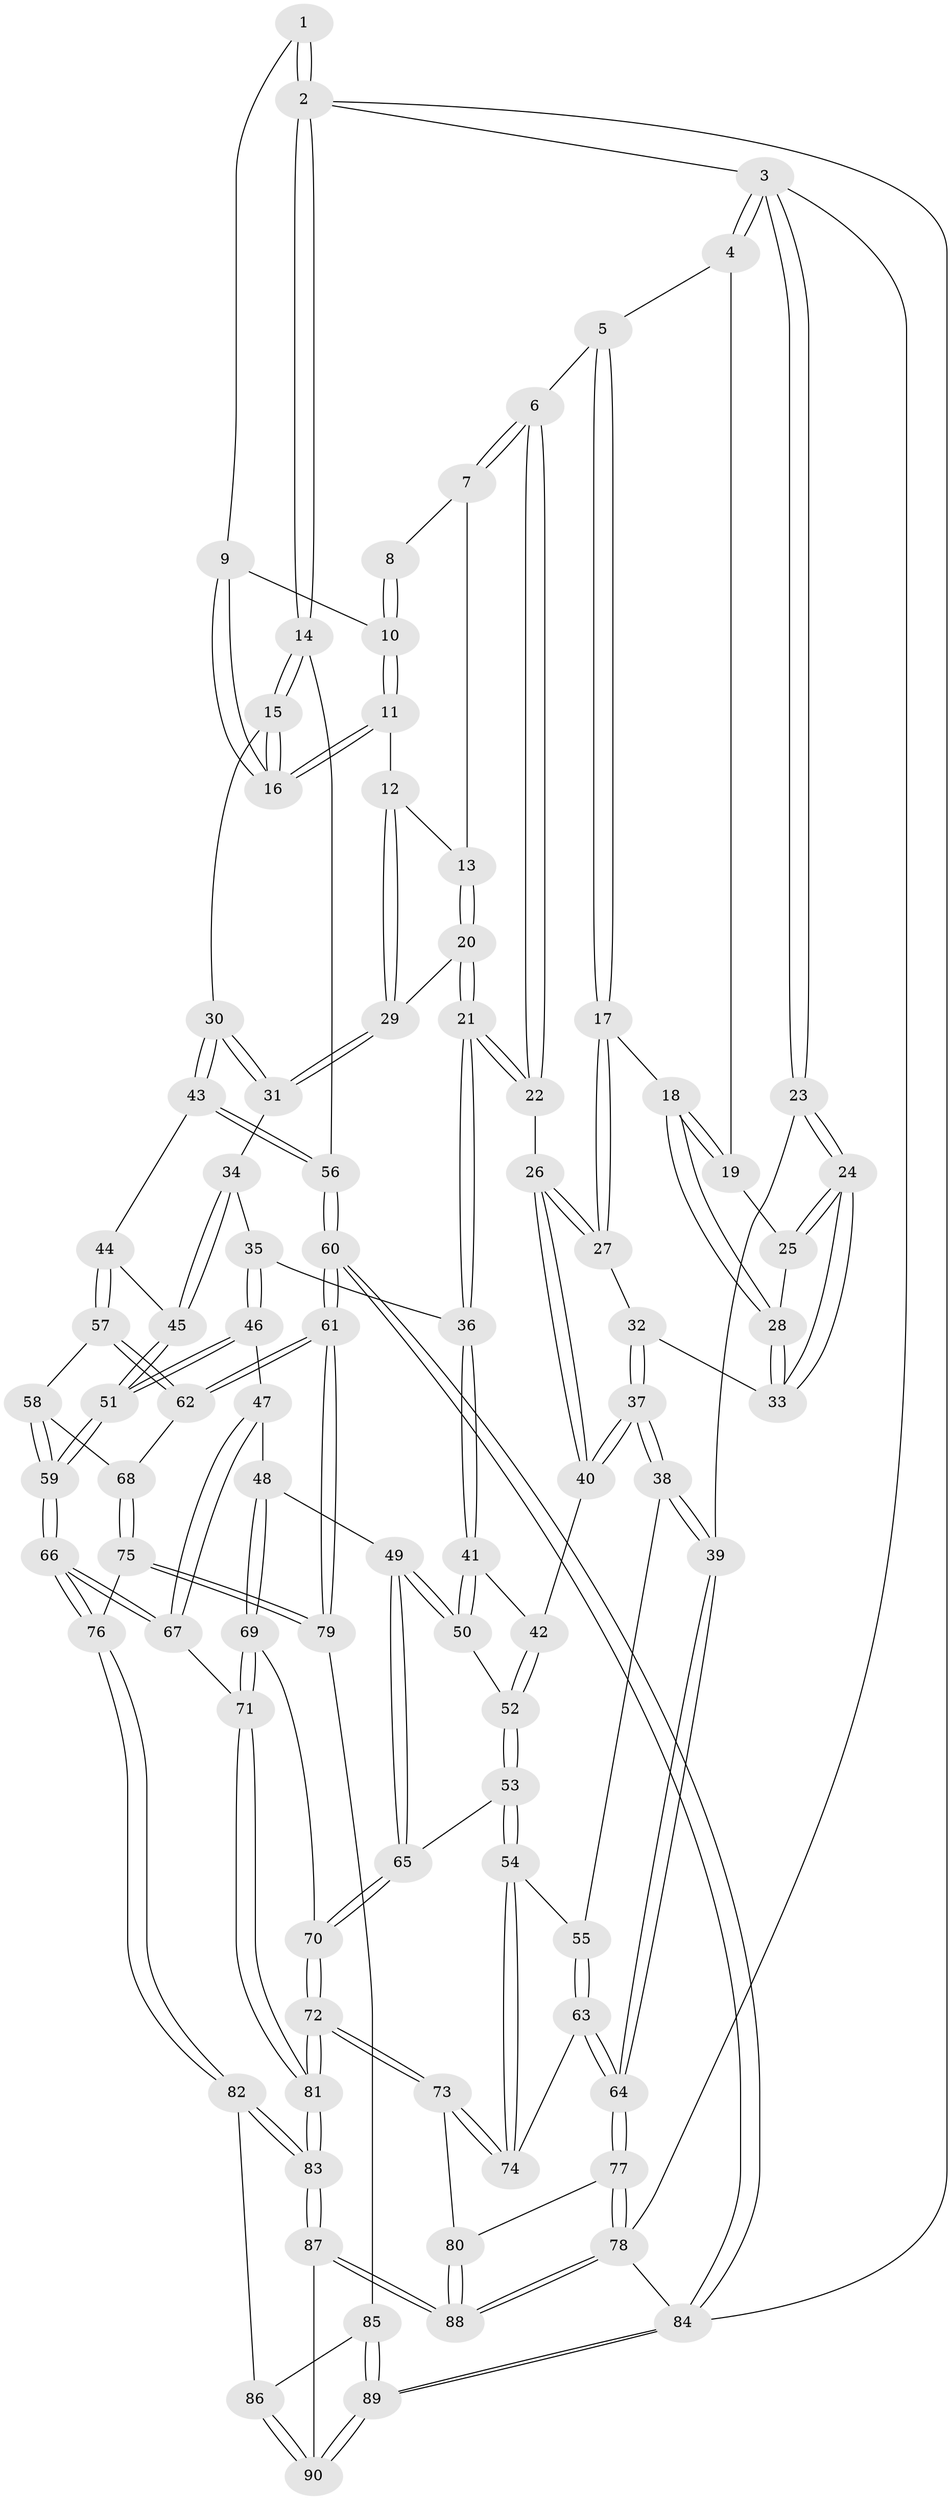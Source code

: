 // coarse degree distribution, {2: 0.027777777777777776, 4: 0.6111111111111112, 3: 0.25, 6: 0.08333333333333333, 5: 0.027777777777777776}
// Generated by graph-tools (version 1.1) at 2025/38/03/04/25 23:38:22]
// undirected, 90 vertices, 222 edges
graph export_dot {
  node [color=gray90,style=filled];
  1 [pos="+0.9066938241690311+0"];
  2 [pos="+1+0"];
  3 [pos="+0+0"];
  4 [pos="+0.18777386661875975+0"];
  5 [pos="+0.1965088146628757+0"];
  6 [pos="+0.3279432024318101+0"];
  7 [pos="+0.4732893655969341+0"];
  8 [pos="+0.7218846250761488+0"];
  9 [pos="+0.8884383657912622+0.05376220867410823"];
  10 [pos="+0.7690868733546743+0.07013497994081827"];
  11 [pos="+0.7560429548913475+0.09324173647102825"];
  12 [pos="+0.7496928557523767+0.10155942306830211"];
  13 [pos="+0.5879551633650226+0.04440647381183543"];
  14 [pos="+1+0.27873973182456924"];
  15 [pos="+1+0.27338742807778543"];
  16 [pos="+1+0.1842857674187421"];
  17 [pos="+0.1791156972615705+0.1930942753464845"];
  18 [pos="+0.15977836843510793+0.19526237829413273"];
  19 [pos="+0.11004426800260443+0.04022963903672673"];
  20 [pos="+0.5829680571825208+0.162987473435565"];
  21 [pos="+0.4877851633739218+0.29259359845214433"];
  22 [pos="+0.3625762455342447+0.1922665455787728"];
  23 [pos="+0+0.30979150977981906"];
  24 [pos="+0+0.23655905452538797"];
  25 [pos="+0.07783422283264702+0.12464639951451591"];
  26 [pos="+0.2969435579204602+0.22927125677646887"];
  27 [pos="+0.26381553732564716+0.22446865940618152"];
  28 [pos="+0.14718732187145525+0.19994370248697718"];
  29 [pos="+0.7445877283987193+0.18421573218782905"];
  30 [pos="+1+0.28951724420376335"];
  31 [pos="+0.8000516339003434+0.30544777632456727"];
  32 [pos="+0.1393174583960542+0.2831686272742099"];
  33 [pos="+0.1082255247073406+0.24046012302225403"];
  34 [pos="+0.7669480236340513+0.33338421395741713"];
  35 [pos="+0.5717050336954473+0.37691708991611655"];
  36 [pos="+0.511860790227035+0.35283656314159284"];
  37 [pos="+0.16360625198793136+0.42687683062518694"];
  38 [pos="+0.13549284602227085+0.44105140879695304"];
  39 [pos="+0+0.4469900943321954"];
  40 [pos="+0.20294133447720644+0.42104628656994547"];
  41 [pos="+0.45617098404294193+0.409962611831076"];
  42 [pos="+0.24010248042198717+0.4383196849082878"];
  43 [pos="+0.8586765128499664+0.5372357283778206"];
  44 [pos="+0.8491538555940267+0.5426647095765589"];
  45 [pos="+0.7845176106741676+0.49255616863780344"];
  46 [pos="+0.6212889936361395+0.5418895742370488"];
  47 [pos="+0.566529772492863+0.5906593469575164"];
  48 [pos="+0.5002766709917419+0.6160197270876696"];
  49 [pos="+0.43247430729261294+0.5859084542315239"];
  50 [pos="+0.42544748017414746+0.5421663401769813"];
  51 [pos="+0.6832766260174413+0.5807385212468603"];
  52 [pos="+0.28572926862533365+0.5334187124588138"];
  53 [pos="+0.2769597998327005+0.59927518765301"];
  54 [pos="+0.21285183963035326+0.6626566622722568"];
  55 [pos="+0.16129608465308415+0.5591668617924098"];
  56 [pos="+1+0.5687477230597058"];
  57 [pos="+0.8485562246442181+0.5770452391222748"];
  58 [pos="+0.8303565170936736+0.6126516082384355"];
  59 [pos="+0.7110654755853469+0.6452520417156297"];
  60 [pos="+1+0.6613677959050681"];
  61 [pos="+1+0.6654794916217789"];
  62 [pos="+1+0.6572778331492153"];
  63 [pos="+0.00920701334842054+0.6736906429472878"];
  64 [pos="+0+0.678135247038062"];
  65 [pos="+0.39585572076758807+0.6274036219931709"];
  66 [pos="+0.6952757792306729+0.746954354875728"];
  67 [pos="+0.6108802106039287+0.7304979802834457"];
  68 [pos="+0.8691489901674225+0.6830176345729195"];
  69 [pos="+0.523034209603437+0.732758409711346"];
  70 [pos="+0.3803682180148497+0.7046885887582376"];
  71 [pos="+0.5272739889321181+0.7378616623107713"];
  72 [pos="+0.3007793777485693+0.7965150742945453"];
  73 [pos="+0.2513258591723263+0.7825086266459722"];
  74 [pos="+0.20632255972081864+0.6940447962131839"];
  75 [pos="+0.835606646218126+0.7453009273570559"];
  76 [pos="+0.7058717932829879+0.7652418023624161"];
  77 [pos="+0+0.8538986569995526"];
  78 [pos="+0+1"];
  79 [pos="+0.9253795388877586+0.8210508985831246"];
  80 [pos="+0.19353152259028608+0.8279468782650373"];
  81 [pos="+0.4405376619745507+0.9617927018571238"];
  82 [pos="+0.7019265413713083+0.8623912043341745"];
  83 [pos="+0.44929124204888854+0.9863538139985145"];
  84 [pos="+1+1"];
  85 [pos="+0.9070586340997923+0.8677466280231502"];
  86 [pos="+0.7293122796570214+0.8884335333620185"];
  87 [pos="+0.42121544539220934+1"];
  88 [pos="+0.09482192208817719+1"];
  89 [pos="+1+1"];
  90 [pos="+0.8830394945738824+1"];
  1 -- 2;
  1 -- 2;
  1 -- 9;
  2 -- 3;
  2 -- 14;
  2 -- 14;
  2 -- 84;
  3 -- 4;
  3 -- 4;
  3 -- 23;
  3 -- 23;
  3 -- 78;
  4 -- 5;
  4 -- 19;
  5 -- 6;
  5 -- 17;
  5 -- 17;
  6 -- 7;
  6 -- 7;
  6 -- 22;
  6 -- 22;
  7 -- 8;
  7 -- 13;
  8 -- 10;
  8 -- 10;
  9 -- 10;
  9 -- 16;
  9 -- 16;
  10 -- 11;
  10 -- 11;
  11 -- 12;
  11 -- 16;
  11 -- 16;
  12 -- 13;
  12 -- 29;
  12 -- 29;
  13 -- 20;
  13 -- 20;
  14 -- 15;
  14 -- 15;
  14 -- 56;
  15 -- 16;
  15 -- 16;
  15 -- 30;
  17 -- 18;
  17 -- 27;
  17 -- 27;
  18 -- 19;
  18 -- 19;
  18 -- 28;
  18 -- 28;
  19 -- 25;
  20 -- 21;
  20 -- 21;
  20 -- 29;
  21 -- 22;
  21 -- 22;
  21 -- 36;
  21 -- 36;
  22 -- 26;
  23 -- 24;
  23 -- 24;
  23 -- 39;
  24 -- 25;
  24 -- 25;
  24 -- 33;
  24 -- 33;
  25 -- 28;
  26 -- 27;
  26 -- 27;
  26 -- 40;
  26 -- 40;
  27 -- 32;
  28 -- 33;
  28 -- 33;
  29 -- 31;
  29 -- 31;
  30 -- 31;
  30 -- 31;
  30 -- 43;
  30 -- 43;
  31 -- 34;
  32 -- 33;
  32 -- 37;
  32 -- 37;
  34 -- 35;
  34 -- 45;
  34 -- 45;
  35 -- 36;
  35 -- 46;
  35 -- 46;
  36 -- 41;
  36 -- 41;
  37 -- 38;
  37 -- 38;
  37 -- 40;
  37 -- 40;
  38 -- 39;
  38 -- 39;
  38 -- 55;
  39 -- 64;
  39 -- 64;
  40 -- 42;
  41 -- 42;
  41 -- 50;
  41 -- 50;
  42 -- 52;
  42 -- 52;
  43 -- 44;
  43 -- 56;
  43 -- 56;
  44 -- 45;
  44 -- 57;
  44 -- 57;
  45 -- 51;
  45 -- 51;
  46 -- 47;
  46 -- 51;
  46 -- 51;
  47 -- 48;
  47 -- 67;
  47 -- 67;
  48 -- 49;
  48 -- 69;
  48 -- 69;
  49 -- 50;
  49 -- 50;
  49 -- 65;
  49 -- 65;
  50 -- 52;
  51 -- 59;
  51 -- 59;
  52 -- 53;
  52 -- 53;
  53 -- 54;
  53 -- 54;
  53 -- 65;
  54 -- 55;
  54 -- 74;
  54 -- 74;
  55 -- 63;
  55 -- 63;
  56 -- 60;
  56 -- 60;
  57 -- 58;
  57 -- 62;
  57 -- 62;
  58 -- 59;
  58 -- 59;
  58 -- 68;
  59 -- 66;
  59 -- 66;
  60 -- 61;
  60 -- 61;
  60 -- 84;
  60 -- 84;
  61 -- 62;
  61 -- 62;
  61 -- 79;
  61 -- 79;
  62 -- 68;
  63 -- 64;
  63 -- 64;
  63 -- 74;
  64 -- 77;
  64 -- 77;
  65 -- 70;
  65 -- 70;
  66 -- 67;
  66 -- 67;
  66 -- 76;
  66 -- 76;
  67 -- 71;
  68 -- 75;
  68 -- 75;
  69 -- 70;
  69 -- 71;
  69 -- 71;
  70 -- 72;
  70 -- 72;
  71 -- 81;
  71 -- 81;
  72 -- 73;
  72 -- 73;
  72 -- 81;
  72 -- 81;
  73 -- 74;
  73 -- 74;
  73 -- 80;
  75 -- 76;
  75 -- 79;
  75 -- 79;
  76 -- 82;
  76 -- 82;
  77 -- 78;
  77 -- 78;
  77 -- 80;
  78 -- 88;
  78 -- 88;
  78 -- 84;
  79 -- 85;
  80 -- 88;
  80 -- 88;
  81 -- 83;
  81 -- 83;
  82 -- 83;
  82 -- 83;
  82 -- 86;
  83 -- 87;
  83 -- 87;
  84 -- 89;
  84 -- 89;
  85 -- 86;
  85 -- 89;
  85 -- 89;
  86 -- 90;
  86 -- 90;
  87 -- 88;
  87 -- 88;
  87 -- 90;
  89 -- 90;
  89 -- 90;
}
